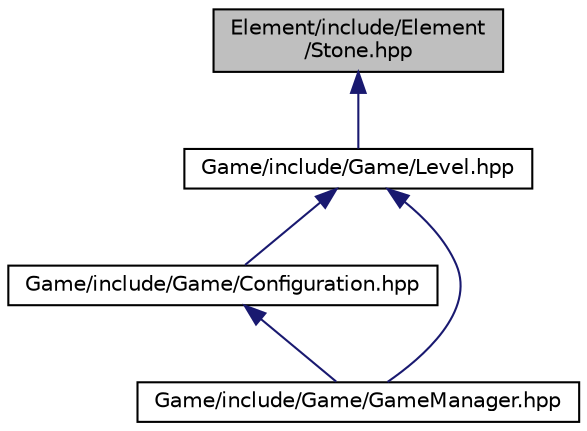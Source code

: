 digraph "Element/include/Element/Stone.hpp"
{
  edge [fontname="Helvetica",fontsize="10",labelfontname="Helvetica",labelfontsize="10"];
  node [fontname="Helvetica",fontsize="10",shape=record];
  Node26 [label="Element/include/Element\l/Stone.hpp",height=0.2,width=0.4,color="black", fillcolor="grey75", style="filled", fontcolor="black"];
  Node26 -> Node27 [dir="back",color="midnightblue",fontsize="10",style="solid",fontname="Helvetica"];
  Node27 [label="Game/include/Game/Level.hpp",height=0.2,width=0.4,color="black", fillcolor="white", style="filled",URL="$_level_8hpp.html",tooltip="Declaration of the class \"Level\". "];
  Node27 -> Node28 [dir="back",color="midnightblue",fontsize="10",style="solid",fontname="Helvetica"];
  Node28 [label="Game/include/Game/Configuration.hpp",height=0.2,width=0.4,color="black", fillcolor="white", style="filled",URL="$_configuration_8hpp.html",tooltip="Declaration of the class \"Configuration\". "];
  Node28 -> Node29 [dir="back",color="midnightblue",fontsize="10",style="solid",fontname="Helvetica"];
  Node29 [label="Game/include/Game/GameManager.hpp",height=0.2,width=0.4,color="black", fillcolor="white", style="filled",URL="$_game_manager_8hpp.html",tooltip="Declaration of the class \"GameManager\". "];
  Node27 -> Node29 [dir="back",color="midnightblue",fontsize="10",style="solid",fontname="Helvetica"];
}
